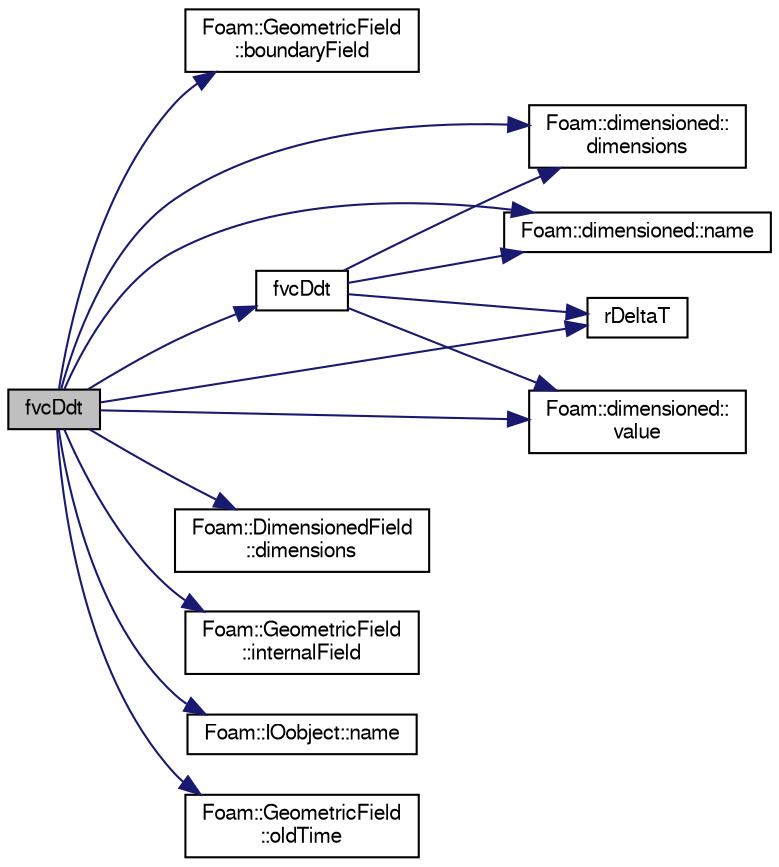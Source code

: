 digraph "fvcDdt"
{
  bgcolor="transparent";
  edge [fontname="FreeSans",fontsize="10",labelfontname="FreeSans",labelfontsize="10"];
  node [fontname="FreeSans",fontsize="10",shape=record];
  rankdir="LR";
  Node43 [label="fvcDdt",height=0.2,width=0.4,color="black", fillcolor="grey75", style="filled", fontcolor="black"];
  Node43 -> Node44 [color="midnightblue",fontsize="10",style="solid",fontname="FreeSans"];
  Node44 [label="Foam::GeometricField\l::boundaryField",height=0.2,width=0.4,color="black",URL="$a22434.html#a3c6c1a789b48ea0c5e8bff64f9c14f2d",tooltip="Return reference to GeometricBoundaryField. "];
  Node43 -> Node45 [color="midnightblue",fontsize="10",style="solid",fontname="FreeSans"];
  Node45 [label="Foam::dimensioned::\ldimensions",height=0.2,width=0.4,color="black",URL="$a26366.html#a512673c2674ca2d38885f1bb5f6994fb",tooltip="Return const reference to dimensions. "];
  Node43 -> Node46 [color="midnightblue",fontsize="10",style="solid",fontname="FreeSans"];
  Node46 [label="Foam::DimensionedField\l::dimensions",height=0.2,width=0.4,color="black",URL="$a26390.html#a66989c1e0666e0d0c93a2056ce75599e",tooltip="Return dimensions. "];
  Node43 -> Node47 [color="midnightblue",fontsize="10",style="solid",fontname="FreeSans"];
  Node47 [label="fvcDdt",height=0.2,width=0.4,color="black",URL="$a22466.html#a2b9a1541ce06c457e16e2cb676f67e46"];
  Node47 -> Node45 [color="midnightblue",fontsize="10",style="solid",fontname="FreeSans"];
  Node47 -> Node48 [color="midnightblue",fontsize="10",style="solid",fontname="FreeSans"];
  Node48 [label="Foam::dimensioned::name",height=0.2,width=0.4,color="black",URL="$a26366.html#ade4113569ef0db70665fded275a5e38e",tooltip="Return const reference to name. "];
  Node47 -> Node49 [color="midnightblue",fontsize="10",style="solid",fontname="FreeSans"];
  Node49 [label="rDeltaT",height=0.2,width=0.4,color="black",URL="$a38426.html#ab4a06642de5708190d817dc1a2e352a3"];
  Node47 -> Node50 [color="midnightblue",fontsize="10",style="solid",fontname="FreeSans"];
  Node50 [label="Foam::dimensioned::\lvalue",height=0.2,width=0.4,color="black",URL="$a26366.html#a7948200a26c85fc3a83ffa510a91d668",tooltip="Return const reference to value. "];
  Node43 -> Node51 [color="midnightblue",fontsize="10",style="solid",fontname="FreeSans"];
  Node51 [label="Foam::GeometricField\l::internalField",height=0.2,width=0.4,color="black",URL="$a22434.html#a9536140d36d69bbac40496f6b817aa0a",tooltip="Return internal field. "];
  Node43 -> Node48 [color="midnightblue",fontsize="10",style="solid",fontname="FreeSans"];
  Node43 -> Node52 [color="midnightblue",fontsize="10",style="solid",fontname="FreeSans"];
  Node52 [label="Foam::IOobject::name",height=0.2,width=0.4,color="black",URL="$a26142.html#acc80e00a8ac919288fb55bd14cc88bf6",tooltip="Return name. "];
  Node43 -> Node53 [color="midnightblue",fontsize="10",style="solid",fontname="FreeSans"];
  Node53 [label="Foam::GeometricField\l::oldTime",height=0.2,width=0.4,color="black",URL="$a22434.html#a2f51be6de19012555f923b0902d64135",tooltip="Return old time field. "];
  Node43 -> Node49 [color="midnightblue",fontsize="10",style="solid",fontname="FreeSans"];
  Node43 -> Node50 [color="midnightblue",fontsize="10",style="solid",fontname="FreeSans"];
}
